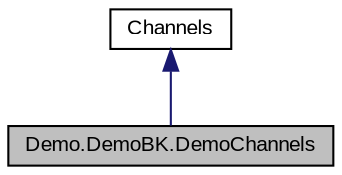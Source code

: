 digraph "Demo.DemoBK.DemoChannels"
{
  edge [fontname="Arial",fontsize="10",labelfontname="Arial",labelfontsize="10"];
  node [fontname="Arial",fontsize="10",shape=record];
  Node1 [label="Demo.DemoBK.DemoChannels",height=0.2,width=0.4,color="black", fillcolor="grey75", style="filled" fontcolor="black"];
  Node2 -> Node1 [dir="back",color="midnightblue",fontsize="10",style="solid",fontname="Arial"];
  Node2 [label="Channels",height=0.2,width=0.4,color="black", fillcolor="white", style="filled",URL="$class_wago_b_k_1_1_channels.html",tooltip="Basisklasse die die Auflistung der BK-Kanäle enthält. "];
}
